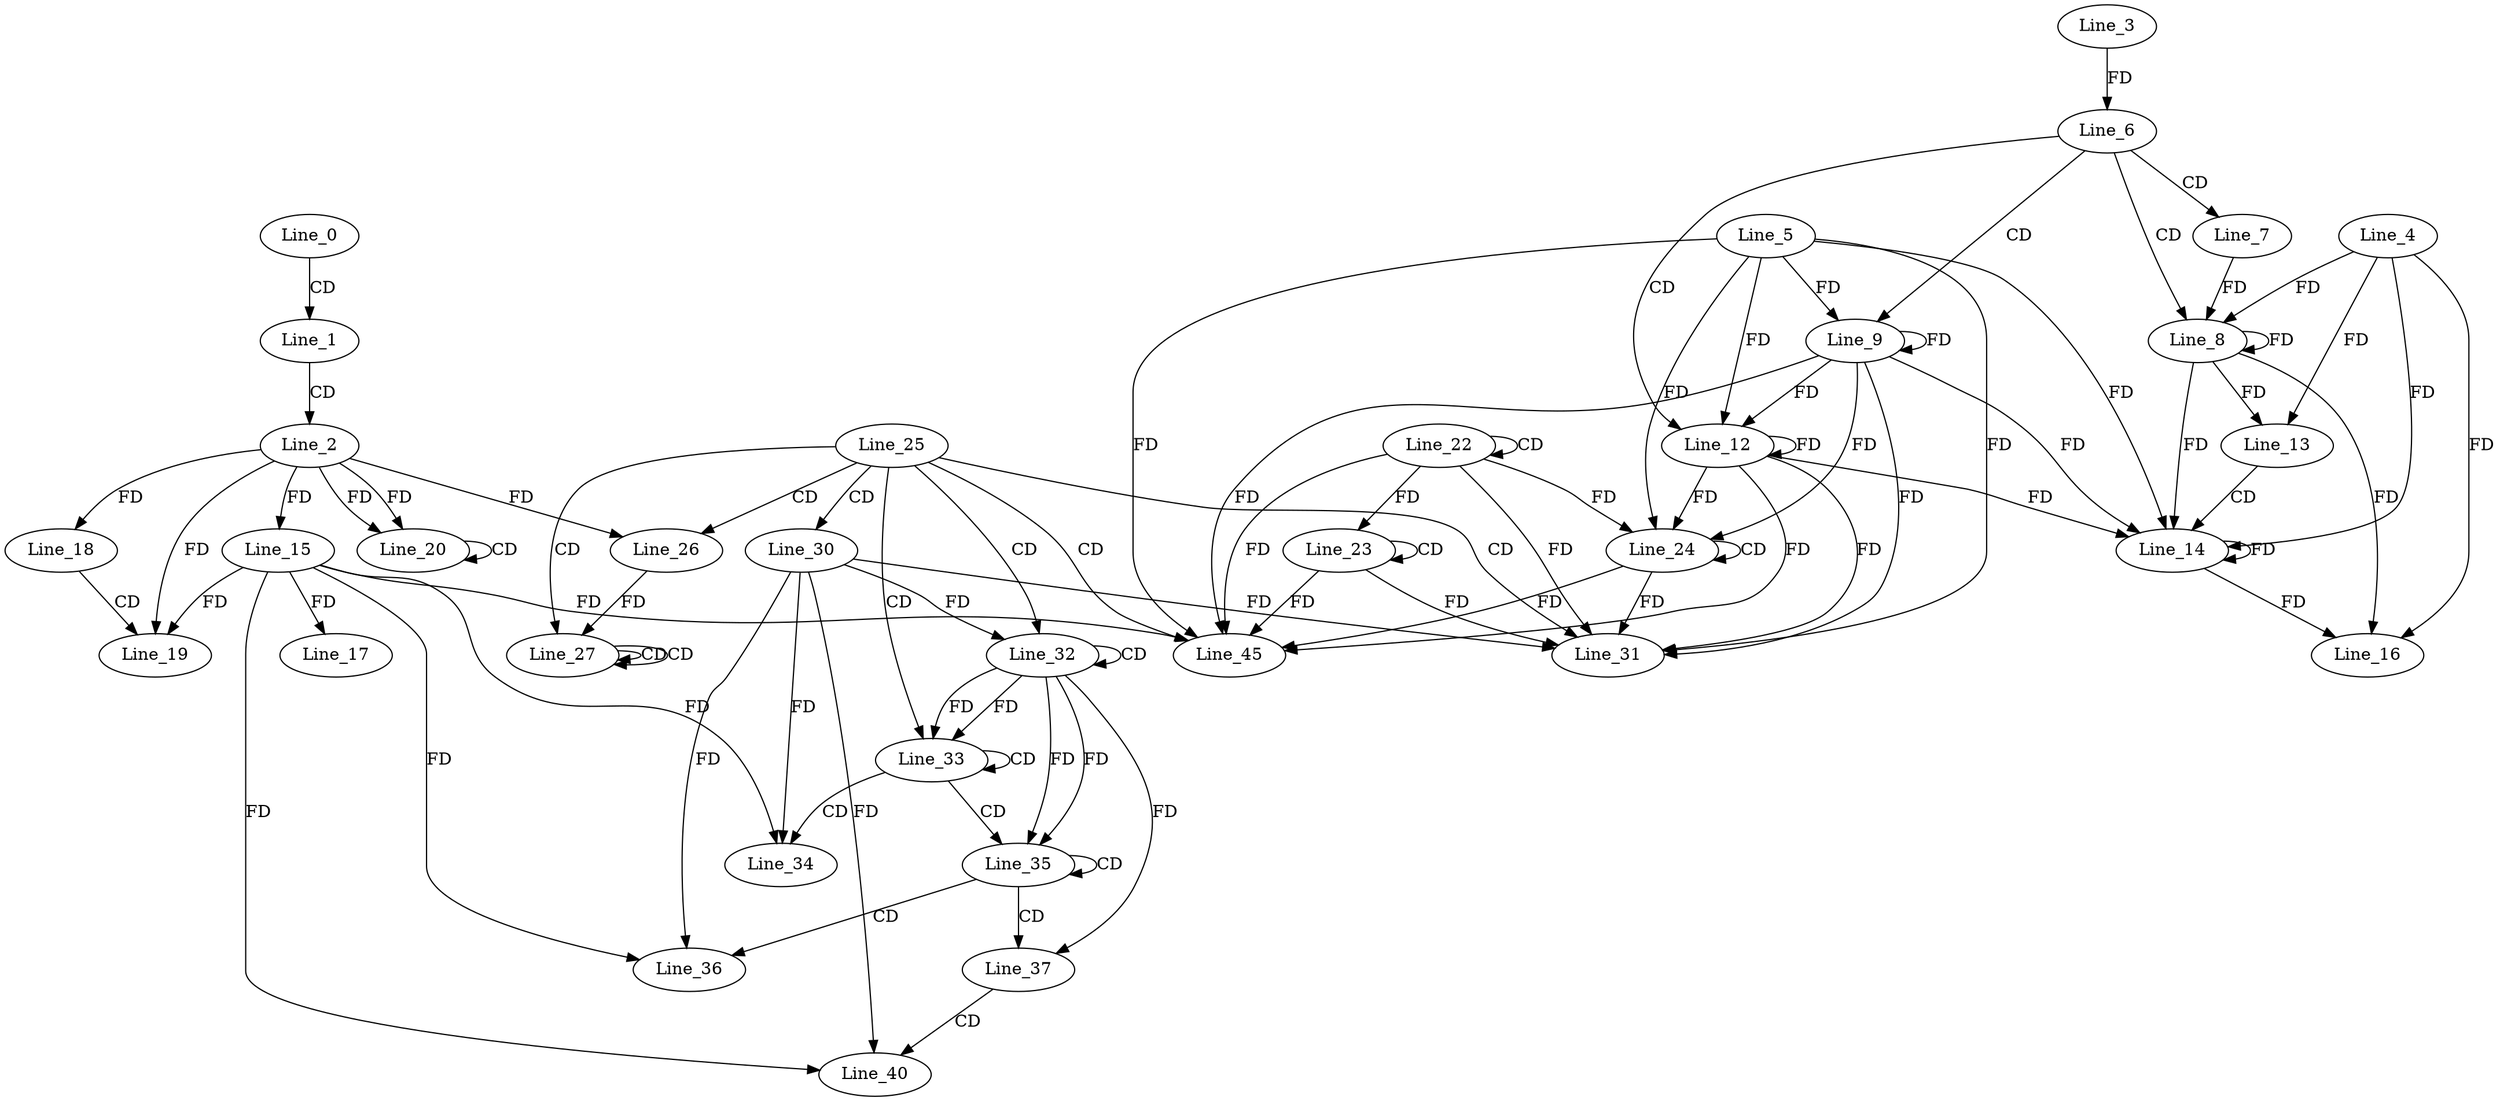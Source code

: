 digraph G {
  Line_0;
  Line_1;
  Line_2;
  Line_3;
  Line_6;
  Line_7;
  Line_8;
  Line_4;
  Line_8;
  Line_9;
  Line_5;
  Line_12;
  Line_13;
  Line_14;
  Line_14;
  Line_15;
  Line_16;
  Line_15;
  Line_17;
  Line_18;
  Line_19;
  Line_19;
  Line_20;
  Line_20;
  Line_22;
  Line_22;
  Line_23;
  Line_23;
  Line_24;
  Line_24;
  Line_25;
  Line_26;
  Line_26;
  Line_27;
  Line_27;
  Line_27;
  Line_27;
  Line_27;
  Line_30;
  Line_31;
  Line_31;
  Line_32;
  Line_32;
  Line_32;
  Line_33;
  Line_33;
  Line_34;
  Line_35;
  Line_35;
  Line_36;
  Line_37;
  Line_37;
  Line_37;
  Line_37;
  Line_40;
  Line_45;
  Line_45;
  Line_0 -> Line_1 [ label="CD" ];
  Line_1 -> Line_2 [ label="CD" ];
  Line_3 -> Line_6 [ label="FD" ];
  Line_6 -> Line_7 [ label="CD" ];
  Line_6 -> Line_8 [ label="CD" ];
  Line_4 -> Line_8 [ label="FD" ];
  Line_8 -> Line_8 [ label="FD" ];
  Line_7 -> Line_8 [ label="FD" ];
  Line_6 -> Line_9 [ label="CD" ];
  Line_5 -> Line_9 [ label="FD" ];
  Line_9 -> Line_9 [ label="FD" ];
  Line_6 -> Line_12 [ label="CD" ];
  Line_5 -> Line_12 [ label="FD" ];
  Line_9 -> Line_12 [ label="FD" ];
  Line_12 -> Line_12 [ label="FD" ];
  Line_4 -> Line_13 [ label="FD" ];
  Line_8 -> Line_13 [ label="FD" ];
  Line_13 -> Line_14 [ label="CD" ];
  Line_4 -> Line_14 [ label="FD" ];
  Line_8 -> Line_14 [ label="FD" ];
  Line_14 -> Line_14 [ label="FD" ];
  Line_5 -> Line_14 [ label="FD" ];
  Line_9 -> Line_14 [ label="FD" ];
  Line_12 -> Line_14 [ label="FD" ];
  Line_2 -> Line_15 [ label="FD" ];
  Line_4 -> Line_16 [ label="FD" ];
  Line_8 -> Line_16 [ label="FD" ];
  Line_14 -> Line_16 [ label="FD" ];
  Line_15 -> Line_17 [ label="FD" ];
  Line_2 -> Line_18 [ label="FD" ];
  Line_18 -> Line_19 [ label="CD" ];
  Line_2 -> Line_19 [ label="FD" ];
  Line_15 -> Line_19 [ label="FD" ];
  Line_2 -> Line_20 [ label="FD" ];
  Line_20 -> Line_20 [ label="CD" ];
  Line_2 -> Line_20 [ label="FD" ];
  Line_22 -> Line_22 [ label="CD" ];
  Line_23 -> Line_23 [ label="CD" ];
  Line_22 -> Line_23 [ label="FD" ];
  Line_24 -> Line_24 [ label="CD" ];
  Line_5 -> Line_24 [ label="FD" ];
  Line_9 -> Line_24 [ label="FD" ];
  Line_12 -> Line_24 [ label="FD" ];
  Line_22 -> Line_24 [ label="FD" ];
  Line_25 -> Line_26 [ label="CD" ];
  Line_2 -> Line_26 [ label="FD" ];
  Line_25 -> Line_27 [ label="CD" ];
  Line_27 -> Line_27 [ label="CD" ];
  Line_26 -> Line_27 [ label="FD" ];
  Line_27 -> Line_27 [ label="CD" ];
  Line_25 -> Line_30 [ label="CD" ];
  Line_25 -> Line_31 [ label="CD" ];
  Line_24 -> Line_31 [ label="FD" ];
  Line_5 -> Line_31 [ label="FD" ];
  Line_9 -> Line_31 [ label="FD" ];
  Line_12 -> Line_31 [ label="FD" ];
  Line_23 -> Line_31 [ label="FD" ];
  Line_22 -> Line_31 [ label="FD" ];
  Line_30 -> Line_31 [ label="FD" ];
  Line_25 -> Line_32 [ label="CD" ];
  Line_32 -> Line_32 [ label="CD" ];
  Line_30 -> Line_32 [ label="FD" ];
  Line_25 -> Line_33 [ label="CD" ];
  Line_32 -> Line_33 [ label="FD" ];
  Line_33 -> Line_33 [ label="CD" ];
  Line_32 -> Line_33 [ label="FD" ];
  Line_33 -> Line_34 [ label="CD" ];
  Line_30 -> Line_34 [ label="FD" ];
  Line_15 -> Line_34 [ label="FD" ];
  Line_33 -> Line_35 [ label="CD" ];
  Line_32 -> Line_35 [ label="FD" ];
  Line_35 -> Line_35 [ label="CD" ];
  Line_32 -> Line_35 [ label="FD" ];
  Line_35 -> Line_36 [ label="CD" ];
  Line_30 -> Line_36 [ label="FD" ];
  Line_15 -> Line_36 [ label="FD" ];
  Line_35 -> Line_37 [ label="CD" ];
  Line_32 -> Line_37 [ label="FD" ];
  Line_37 -> Line_40 [ label="CD" ];
  Line_30 -> Line_40 [ label="FD" ];
  Line_15 -> Line_40 [ label="FD" ];
  Line_25 -> Line_45 [ label="CD" ];
  Line_24 -> Line_45 [ label="FD" ];
  Line_5 -> Line_45 [ label="FD" ];
  Line_9 -> Line_45 [ label="FD" ];
  Line_12 -> Line_45 [ label="FD" ];
  Line_23 -> Line_45 [ label="FD" ];
  Line_22 -> Line_45 [ label="FD" ];
  Line_15 -> Line_45 [ label="FD" ];
}
